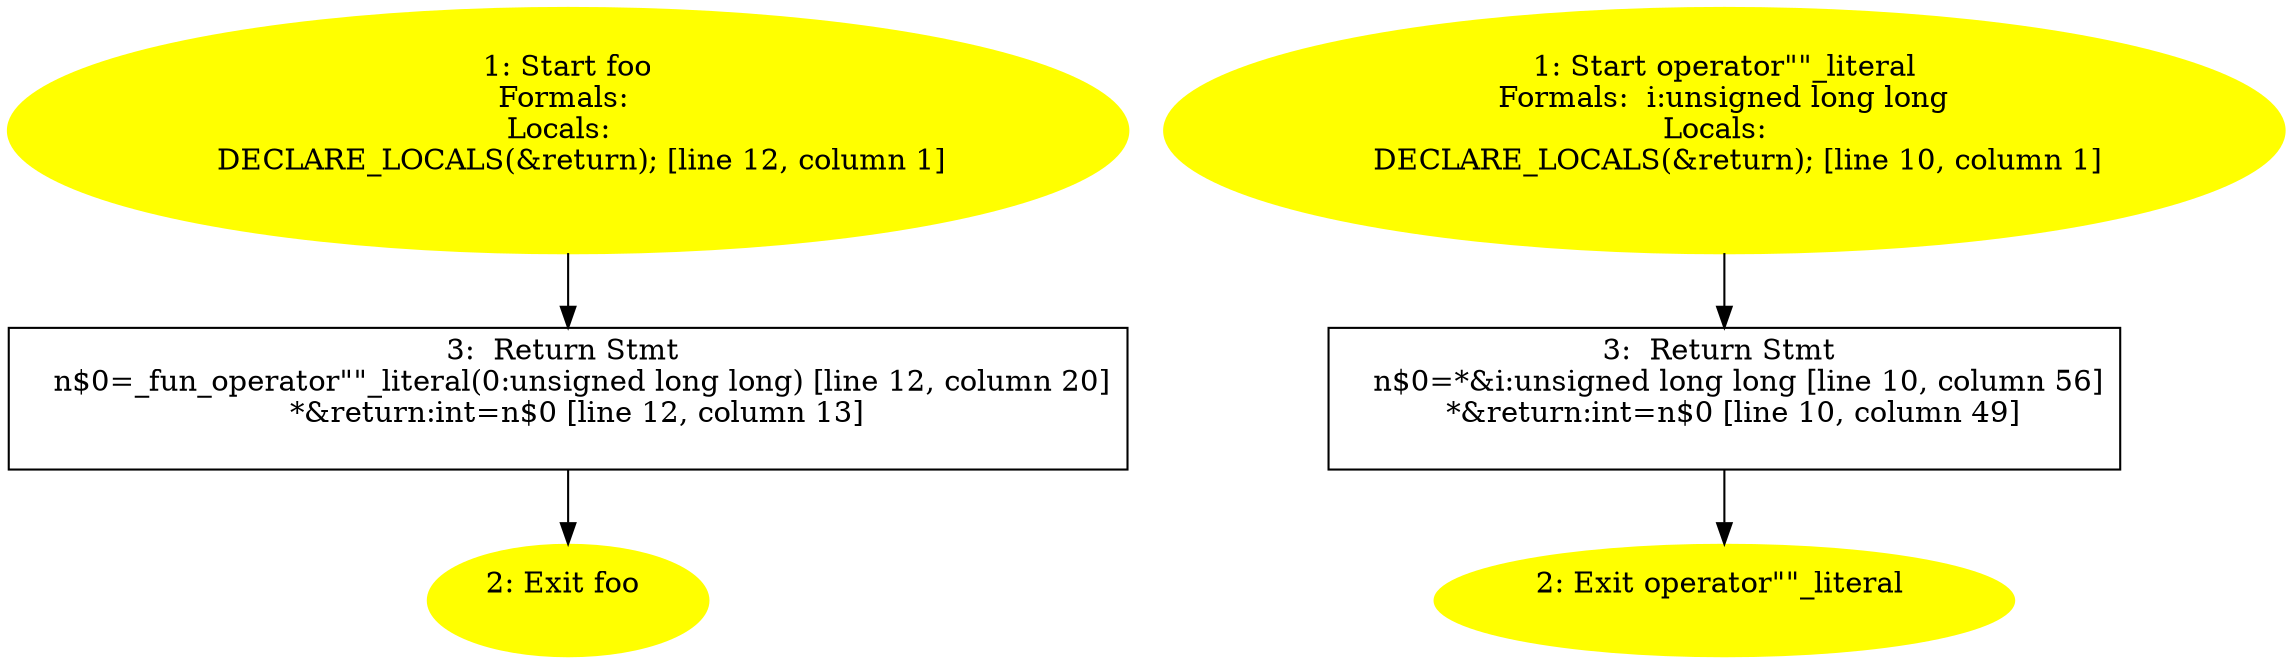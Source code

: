 /* @generated */
digraph cfg {
"foo#972162870672026475.86d7db357d6a36081d09067fb38ce85e_1" [label="1: Start foo\nFormals: \nLocals:  \n   DECLARE_LOCALS(&return); [line 12, column 1]\n " color=yellow style=filled]
	

	 "foo#972162870672026475.86d7db357d6a36081d09067fb38ce85e_1" -> "foo#972162870672026475.86d7db357d6a36081d09067fb38ce85e_3" ;
"foo#972162870672026475.86d7db357d6a36081d09067fb38ce85e_2" [label="2: Exit foo \n  " color=yellow style=filled]
	

"foo#972162870672026475.86d7db357d6a36081d09067fb38ce85e_3" [label="3:  Return Stmt \n   n$0=_fun_operator\"\"_literal(0:unsigned long long) [line 12, column 20]\n  *&return:int=n$0 [line 12, column 13]\n " shape="box"]
	

	 "foo#972162870672026475.86d7db357d6a36081d09067fb38ce85e_3" -> "foo#972162870672026475.86d7db357d6a36081d09067fb38ce85e_2" ;
"operator\"\"_literal#10799417371478119160.892e3238d686eb1d16193b2534a5f062_1" [label="1: Start operator\"\"_literal\nFormals:  i:unsigned long long\nLocals:  \n   DECLARE_LOCALS(&return); [line 10, column 1]\n " color=yellow style=filled]
	

	 "operator\"\"_literal#10799417371478119160.892e3238d686eb1d16193b2534a5f062_1" -> "operator\"\"_literal#10799417371478119160.892e3238d686eb1d16193b2534a5f062_3" ;
"operator\"\"_literal#10799417371478119160.892e3238d686eb1d16193b2534a5f062_2" [label="2: Exit operator\"\"_literal \n  " color=yellow style=filled]
	

"operator\"\"_literal#10799417371478119160.892e3238d686eb1d16193b2534a5f062_3" [label="3:  Return Stmt \n   n$0=*&i:unsigned long long [line 10, column 56]\n  *&return:int=n$0 [line 10, column 49]\n " shape="box"]
	

	 "operator\"\"_literal#10799417371478119160.892e3238d686eb1d16193b2534a5f062_3" -> "operator\"\"_literal#10799417371478119160.892e3238d686eb1d16193b2534a5f062_2" ;
}
